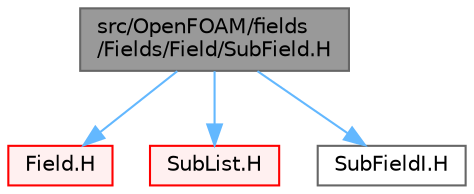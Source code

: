 digraph "src/OpenFOAM/fields/Fields/Field/SubField.H"
{
 // LATEX_PDF_SIZE
  bgcolor="transparent";
  edge [fontname=Helvetica,fontsize=10,labelfontname=Helvetica,labelfontsize=10];
  node [fontname=Helvetica,fontsize=10,shape=box,height=0.2,width=0.4];
  Node1 [id="Node000001",label="src/OpenFOAM/fields\l/Fields/Field/SubField.H",height=0.2,width=0.4,color="gray40", fillcolor="grey60", style="filled", fontcolor="black",tooltip=" "];
  Node1 -> Node2 [id="edge1_Node000001_Node000002",color="steelblue1",style="solid",tooltip=" "];
  Node2 [id="Node000002",label="Field.H",height=0.2,width=0.4,color="red", fillcolor="#FFF0F0", style="filled",URL="$Field_8H.html",tooltip=" "];
  Node1 -> Node92 [id="edge2_Node000001_Node000092",color="steelblue1",style="solid",tooltip=" "];
  Node92 [id="Node000092",label="SubList.H",height=0.2,width=0.4,color="red", fillcolor="#FFF0F0", style="filled",URL="$SubList_8H.html",tooltip=" "];
  Node1 -> Node160 [id="edge3_Node000001_Node000160",color="steelblue1",style="solid",tooltip=" "];
  Node160 [id="Node000160",label="SubFieldI.H",height=0.2,width=0.4,color="grey40", fillcolor="white", style="filled",URL="$SubFieldI_8H.html",tooltip=" "];
}
